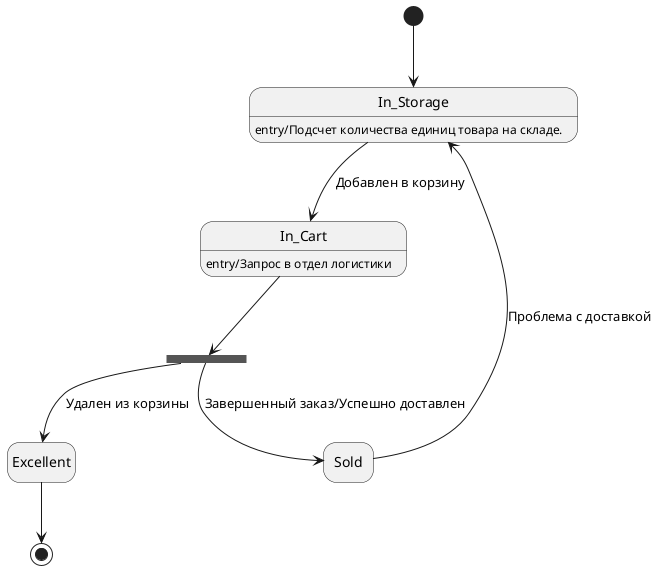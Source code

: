 @startuml
hide empty description
[*] --> In_Storage
In_Storage --> In_Cart : Добавлен в корзину
state fork_state <<fork>>
In_Cart --> fork_state
fork_state --> Sold : Завершенный заказ/Успешно доставлен
fork_state --> Excellent : Удален из корзины
Excellent --> [*]
In_Storage: entry/Подсчет количества единиц товара на складе.
In_Cart : entry/Запрос в отдел логистики
Sold --> In_Storage : Проблема с доставкой

@enduml